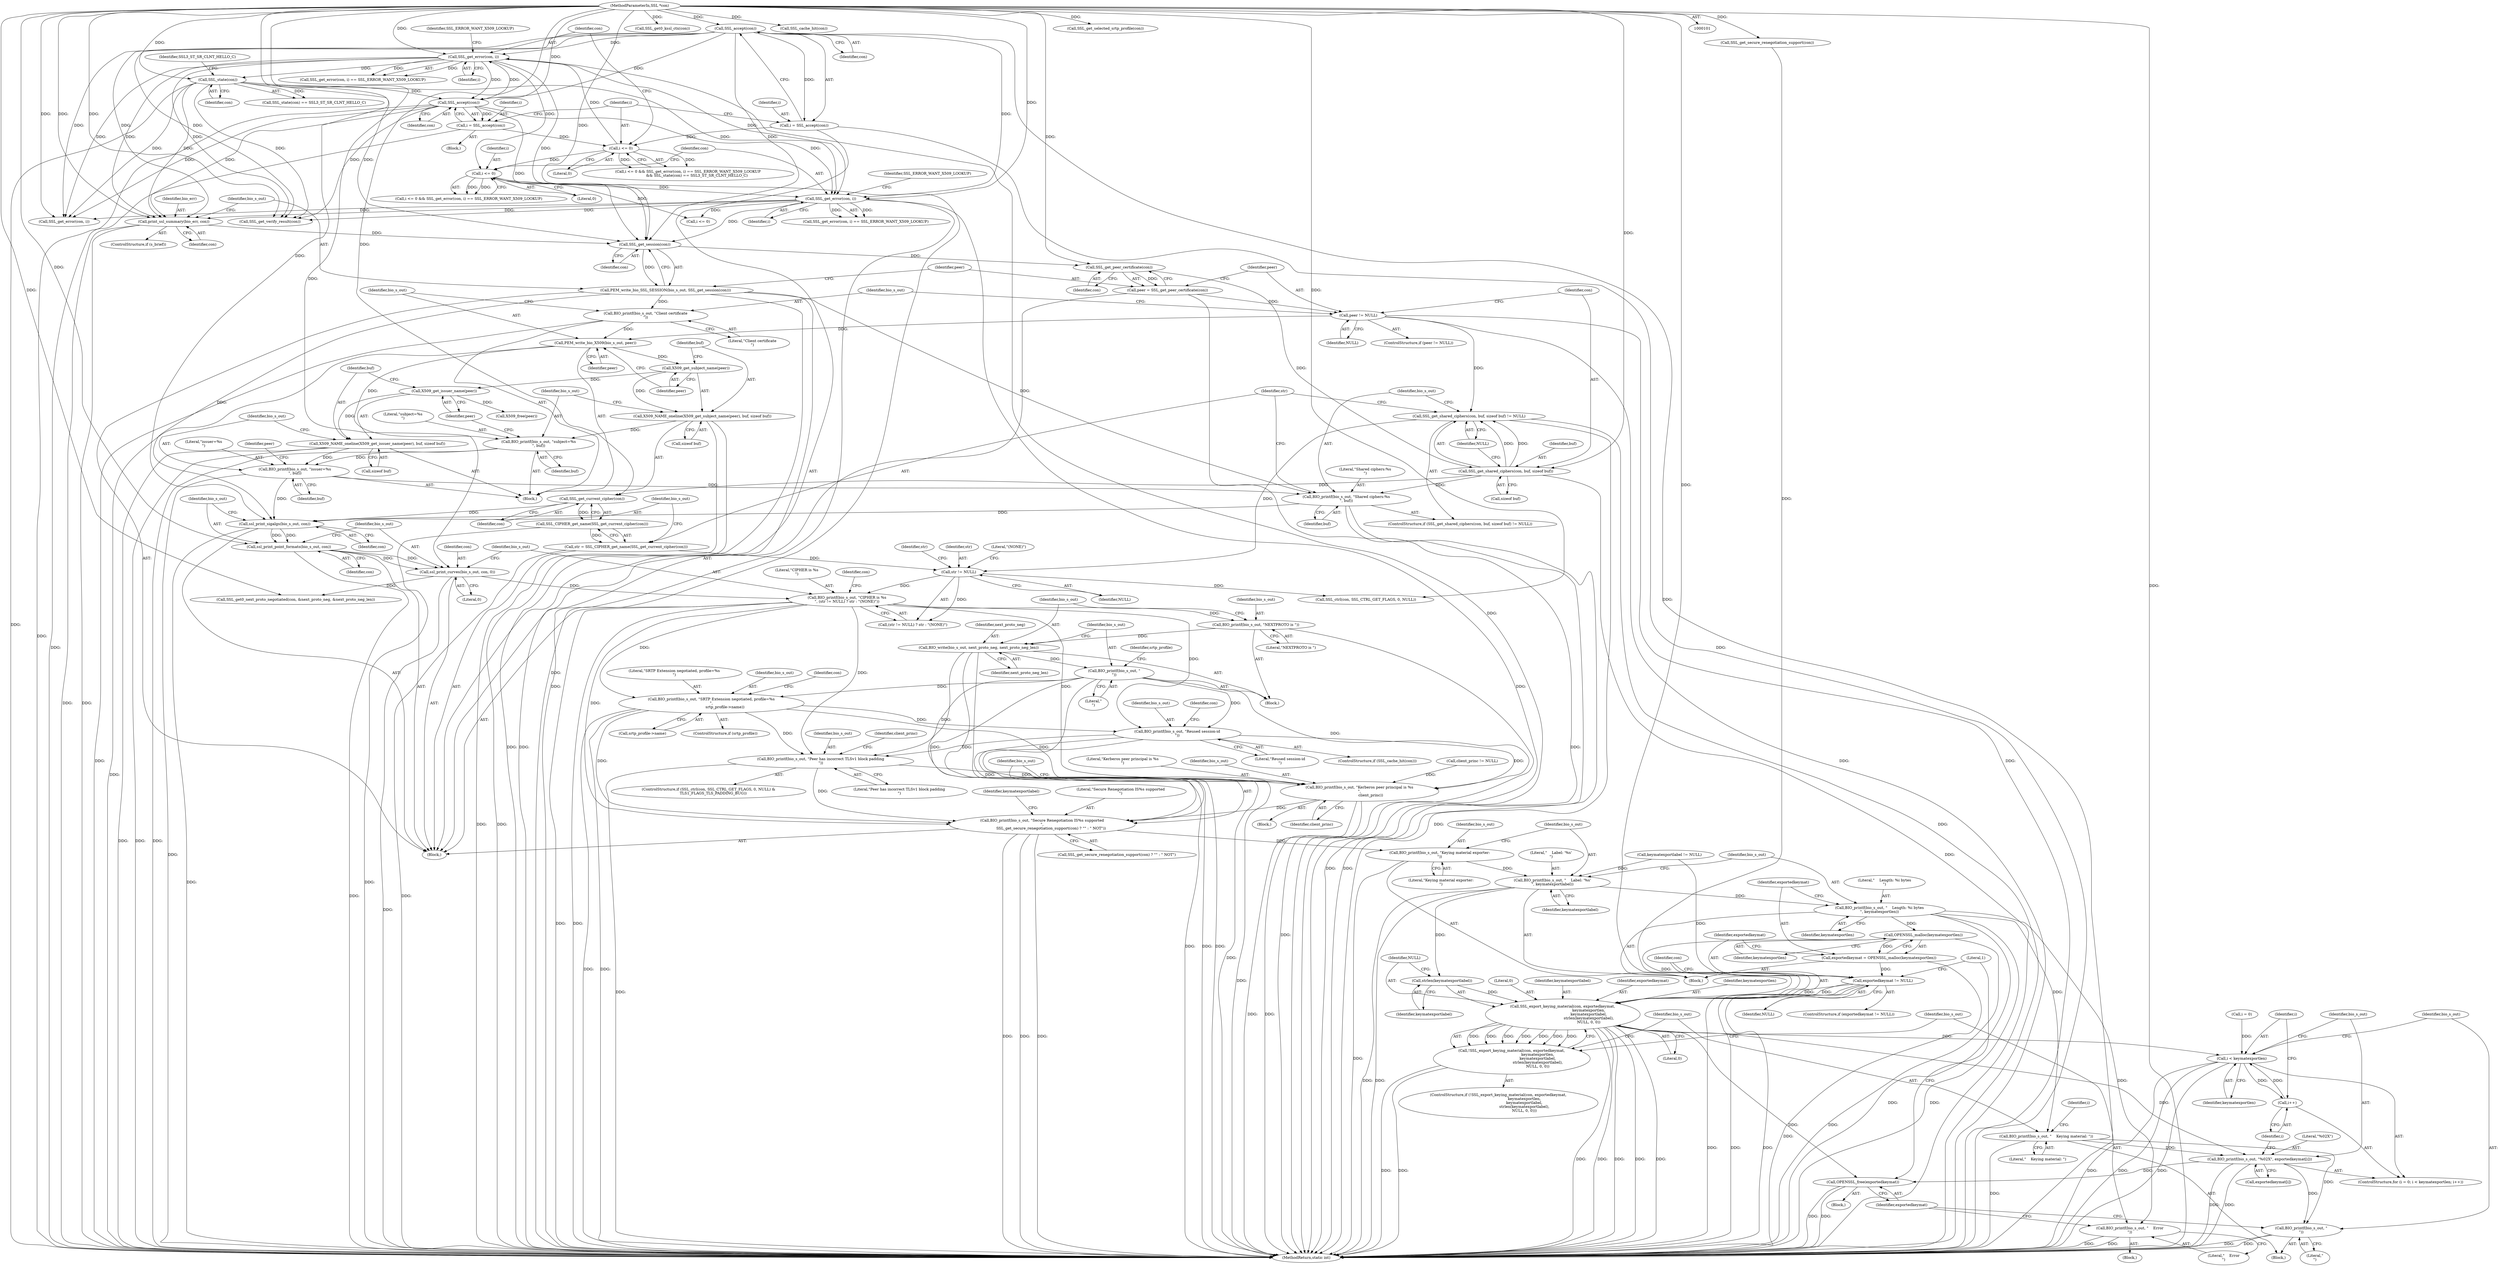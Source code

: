 digraph "0_openssl_259b664f950c2ba66fbf4b0fe5281327904ead21@API" {
"1000330" [label="(Call,BIO_write(bio_s_out, next_proto_neg, next_proto_neg_len))"];
"1000327" [label="(Call,BIO_printf(bio_s_out, \"NEXTPROTO is \"))"];
"1000309" [label="(Call,BIO_printf(bio_s_out, \"CIPHER is %s\n\", (str != NULL) ? str : \"(NONE)\"))"];
"1000305" [label="(Call,ssl_print_curves(bio_s_out, con, 0))"];
"1000302" [label="(Call,ssl_print_point_formats(bio_s_out, con))"];
"1000299" [label="(Call,ssl_print_sigalgs(bio_s_out, con))"];
"1000290" [label="(Call,BIO_printf(bio_s_out, \"Shared ciphers:%s\n\", buf))"];
"1000276" [label="(Call,BIO_printf(bio_s_out, \"issuer=%s\n\", buf))"];
"1000266" [label="(Call,BIO_printf(bio_s_out, \"subject=%s\n\", buf))"];
"1000257" [label="(Call,PEM_write_bio_X509(bio_s_out, peer))"];
"1000254" [label="(Call,BIO_printf(bio_s_out, \"Client certificate\n\"))"];
"1000241" [label="(Call,PEM_write_bio_SSL_SESSION(bio_s_out, SSL_get_session(con)))"];
"1000243" [label="(Call,SSL_get_session(con))"];
"1000125" [label="(Call,SSL_get_error(con, i))"];
"1000139" [label="(Call,SSL_accept(con))"];
"1000115" [label="(Call,SSL_accept(con))"];
"1000102" [label="(MethodParameterIn,SSL *con)"];
"1000130" [label="(Call,SSL_state(con))"];
"1000120" [label="(Call,i <= 0)"];
"1000113" [label="(Call,i = SSL_accept(con))"];
"1000137" [label="(Call,i = SSL_accept(con))"];
"1000238" [label="(Call,print_ssl_summary(bio_err, con))"];
"1000147" [label="(Call,SSL_get_error(con, i))"];
"1000143" [label="(Call,i <= 0)"];
"1000250" [label="(Call,peer != NULL)"];
"1000245" [label="(Call,peer = SSL_get_peer_certificate(con))"];
"1000247" [label="(Call,SSL_get_peer_certificate(con))"];
"1000260" [label="(Call,X509_NAME_oneline(X509_get_subject_name(peer), buf, sizeof buf))"];
"1000261" [label="(Call,X509_get_subject_name(peer))"];
"1000270" [label="(Call,X509_NAME_oneline(X509_get_issuer_name(peer), buf, sizeof buf))"];
"1000271" [label="(Call,X509_get_issuer_name(peer))"];
"1000284" [label="(Call,SSL_get_shared_ciphers(con, buf, sizeof buf))"];
"1000297" [label="(Call,SSL_get_current_cipher(con))"];
"1000313" [label="(Call,str != NULL)"];
"1000294" [label="(Call,str = SSL_CIPHER_get_name(SSL_get_current_cipher(con)))"];
"1000296" [label="(Call,SSL_CIPHER_get_name(SSL_get_current_cipher(con)))"];
"1000283" [label="(Call,SSL_get_shared_ciphers(con, buf, sizeof buf) != NULL)"];
"1000334" [label="(Call,BIO_printf(bio_s_out, \"\n\"))"];
"1000345" [label="(Call,BIO_printf(bio_s_out, \"SRTP Extension negotiated, profile=%s\n\",\n                       srtp_profile->name))"];
"1000354" [label="(Call,BIO_printf(bio_s_out, \"Reused session-id\n\"))"];
"1000365" [label="(Call,BIO_printf(bio_s_out, \"Peer has incorrect TLSv1 block padding\n\"))"];
"1000378" [label="(Call,BIO_printf(bio_s_out, \"Kerberos peer principal is %s\n\",\n                   client_princ))"];
"1000382" [label="(Call,BIO_printf(bio_s_out, \"Secure Renegotiation IS%s supported\n\",\n               SSL_get_secure_renegotiation_support(con) ? \"\" : \" NOT\"))"];
"1000395" [label="(Call,BIO_printf(bio_s_out, \"Keying material exporter:\n\"))"];
"1000398" [label="(Call,BIO_printf(bio_s_out, \"    Label: '%s'\n\", keymatexportlabel))"];
"1000402" [label="(Call,BIO_printf(bio_s_out, \"    Length: %i bytes\n\", keymatexportlen))"];
"1000408" [label="(Call,OPENSSL_malloc(keymatexportlen))"];
"1000406" [label="(Call,exportedkeymat = OPENSSL_malloc(keymatexportlen))"];
"1000411" [label="(Call,exportedkeymat != NULL)"];
"1000417" [label="(Call,SSL_export_keying_material(con, exportedkeymat,\n                                            keymatexportlen,\n                                            keymatexportlabel,\n                                            strlen(keymatexportlabel),\n                                            NULL, 0, 0))"];
"1000416" [label="(Call,!SSL_export_keying_material(con, exportedkeymat,\n                                            keymatexportlen,\n                                            keymatexportlabel,\n                                            strlen(keymatexportlabel),\n                                            NULL, 0, 0))"];
"1000440" [label="(Call,i < keymatexportlen)"];
"1000443" [label="(Call,i++)"];
"1000445" [label="(Call,BIO_printf(bio_s_out, \"%02X\", exportedkeymat[i]))"];
"1000451" [label="(Call,BIO_printf(bio_s_out, \"\n\"))"];
"1000454" [label="(Call,OPENSSL_free(exportedkeymat))"];
"1000428" [label="(Call,BIO_printf(bio_s_out, \"    Error\n\"))"];
"1000433" [label="(Call,BIO_printf(bio_s_out, \"    Keying material: \"))"];
"1000422" [label="(Call,strlen(keymatexportlabel))"];
"1000241" [label="(Call,PEM_write_bio_SSL_SESSION(bio_s_out, SSL_get_session(con)))"];
"1000243" [label="(Call,SSL_get_session(con))"];
"1000254" [label="(Call,BIO_printf(bio_s_out, \"Client certificate\n\"))"];
"1000269" [label="(Identifier,buf)"];
"1000355" [label="(Identifier,bio_s_out)"];
"1000383" [label="(Identifier,bio_s_out)"];
"1000435" [label="(Literal,\"    Keying material: \")"];
"1000114" [label="(Identifier,i)"];
"1000332" [label="(Identifier,next_proto_neg)"];
"1000452" [label="(Identifier,bio_s_out)"];
"1000284" [label="(Call,SSL_get_shared_ciphers(con, buf, sizeof buf))"];
"1000347" [label="(Literal,\"SRTP Extension negotiated, profile=%s\n\")"];
"1000314" [label="(Identifier,str)"];
"1000256" [label="(Literal,\"Client certificate\n\")"];
"1000432" [label="(Block,)"];
"1000266" [label="(Call,BIO_printf(bio_s_out, \"subject=%s\n\", buf))"];
"1000147" [label="(Call,SSL_get_error(con, i))"];
"1000249" [label="(ControlStructure,if (peer != NULL))"];
"1000262" [label="(Identifier,peer)"];
"1000442" [label="(Identifier,keymatexportlen)"];
"1000133" [label="(Block,)"];
"1000348" [label="(Call,srtp_profile->name)"];
"1000404" [label="(Literal,\"    Length: %i bytes\n\")"];
"1000283" [label="(Call,SSL_get_shared_ciphers(con, buf, sizeof buf) != NULL)"];
"1000433" [label="(Call,BIO_printf(bio_s_out, \"    Keying material: \"))"];
"1000331" [label="(Identifier,bio_s_out)"];
"1000278" [label="(Literal,\"issuer=%s\n\")"];
"1000413" [label="(Identifier,NULL)"];
"1000246" [label="(Identifier,peer)"];
"1000137" [label="(Call,i = SSL_accept(con))"];
"1000129" [label="(Call,SSL_state(con) == SSL3_ST_SR_CLNT_HELLO_C)"];
"1000149" [label="(Identifier,i)"];
"1000289" [label="(Identifier,NULL)"];
"1000455" [label="(Identifier,exportedkeymat)"];
"1000410" [label="(ControlStructure,if (exportedkeymat != NULL))"];
"1000305" [label="(Call,ssl_print_curves(bio_s_out, con, 0))"];
"1000132" [label="(Identifier,SSL3_ST_SR_CLNT_HELLO_C)"];
"1000309" [label="(Call,BIO_printf(bio_s_out, \"CIPHER is %s\n\", (str != NULL) ? str : \"(NONE)\"))"];
"1000259" [label="(Identifier,peer)"];
"1000127" [label="(Identifier,i)"];
"1000422" [label="(Call,strlen(keymatexportlabel))"];
"1000317" [label="(Literal,\"(NONE)\")"];
"1000356" [label="(Literal,\"Reused session-id\n\")"];
"1000333" [label="(Identifier,next_proto_neg_len)"];
"1000120" [label="(Call,i <= 0)"];
"1000124" [label="(Call,SSL_get_error(con, i) == SSL_ERROR_WANT_X509_LOOKUP)"];
"1000319" [label="(Identifier,con)"];
"1000257" [label="(Call,PEM_write_bio_X509(bio_s_out, peer))"];
"1000371" [label="(Call,SSL_get0_kssl_ctx(con))"];
"1000424" [label="(Identifier,NULL)"];
"1000271" [label="(Call,X509_get_issuer_name(peer))"];
"1000316" [label="(Identifier,str)"];
"1000311" [label="(Literal,\"CIPHER is %s\n\")"];
"1000146" [label="(Call,SSL_get_error(con, i) == SSL_ERROR_WANT_X509_LOOKUP)"];
"1000343" [label="(ControlStructure,if (srtp_profile))"];
"1000292" [label="(Literal,\"Shared ciphers:%s\n\")"];
"1000377" [label="(Block,)"];
"1000328" [label="(Identifier,bio_s_out)"];
"1000381" [label="(Identifier,client_princ)"];
"1000394" [label="(Block,)"];
"1000242" [label="(Identifier,bio_s_out)"];
"1000445" [label="(Call,BIO_printf(bio_s_out, \"%02X\", exportedkeymat[i]))"];
"1000310" [label="(Identifier,bio_s_out)"];
"1000280" [label="(Call,X509_free(peer))"];
"1000116" [label="(Identifier,con)"];
"1000245" [label="(Call,peer = SSL_get_peer_certificate(con))"];
"1000403" [label="(Identifier,bio_s_out)"];
"1000179" [label="(Call,SSL_get_error(con, i))"];
"1000329" [label="(Literal,\"NEXTPROTO is \")"];
"1000144" [label="(Identifier,i)"];
"1000446" [label="(Identifier,bio_s_out)"];
"1000125" [label="(Call,SSL_get_error(con, i))"];
"1000303" [label="(Identifier,bio_s_out)"];
"1000128" [label="(Identifier,SSL_ERROR_WANT_X509_LOOKUP)"];
"1000398" [label="(Call,BIO_printf(bio_s_out, \"    Label: '%s'\n\", keymatexportlabel))"];
"1000451" [label="(Call,BIO_printf(bio_s_out, \"\n\"))"];
"1000407" [label="(Identifier,exportedkeymat)"];
"1000419" [label="(Identifier,exportedkeymat)"];
"1000313" [label="(Call,str != NULL)"];
"1000434" [label="(Identifier,bio_s_out)"];
"1000335" [label="(Identifier,bio_s_out)"];
"1000352" [label="(Call,SSL_cache_hit(con))"];
"1000287" [label="(Call,sizeof buf)"];
"1000244" [label="(Identifier,con)"];
"1000131" [label="(Identifier,con)"];
"1000429" [label="(Identifier,bio_s_out)"];
"1000264" [label="(Call,sizeof buf)"];
"1000440" [label="(Call,i < keymatexportlen)"];
"1000334" [label="(Call,BIO_printf(bio_s_out, \"\n\"))"];
"1000261" [label="(Call,X509_get_subject_name(peer))"];
"1000138" [label="(Identifier,i)"];
"1000406" [label="(Call,exportedkeymat = OPENSSL_malloc(keymatexportlen))"];
"1000304" [label="(Identifier,con)"];
"1000302" [label="(Call,ssl_print_point_formats(bio_s_out, con))"];
"1000143" [label="(Call,i <= 0)"];
"1000438" [label="(Identifier,i)"];
"1000308" [label="(Literal,0)"];
"1000102" [label="(MethodParameterIn,SSL *con)"];
"1000130" [label="(Call,SSL_state(con))"];
"1000430" [label="(Literal,\"    Error\n\")"];
"1000285" [label="(Identifier,con)"];
"1000247" [label="(Call,SSL_get_peer_certificate(con))"];
"1000291" [label="(Identifier,bio_s_out)"];
"1000238" [label="(Call,print_ssl_summary(bio_err, con))"];
"1000175" [label="(Call,i <= 0)"];
"1000367" [label="(Literal,\"Peer has incorrect TLSv1 block padding\n\")"];
"1000277" [label="(Identifier,bio_s_out)"];
"1000250" [label="(Call,peer != NULL)"];
"1000268" [label="(Literal,\"subject=%s\n\")"];
"1000301" [label="(Identifier,con)"];
"1000140" [label="(Identifier,con)"];
"1000392" [label="(Identifier,keymatexportlabel)"];
"1000260" [label="(Call,X509_NAME_oneline(X509_get_subject_name(peer), buf, sizeof buf))"];
"1000273" [label="(Identifier,buf)"];
"1000397" [label="(Literal,\"Keying material exporter:\n\")"];
"1000441" [label="(Identifier,i)"];
"1000345" [label="(Call,BIO_printf(bio_s_out, \"SRTP Extension negotiated, profile=%s\n\",\n                       srtp_profile->name))"];
"1000139" [label="(Call,SSL_accept(con))"];
"1000122" [label="(Literal,0)"];
"1000380" [label="(Literal,\"Kerberos peer principal is %s\n\")"];
"1000395" [label="(Call,BIO_printf(bio_s_out, \"Keying material exporter:\n\"))"];
"1000251" [label="(Identifier,peer)"];
"1000307" [label="(Identifier,con)"];
"1000318" [label="(Call,SSL_get0_next_proto_negotiated(con, &next_proto_neg, &next_proto_neg_len))"];
"1000126" [label="(Identifier,con)"];
"1000414" [label="(Block,)"];
"1000148" [label="(Identifier,con)"];
"1000270" [label="(Call,X509_NAME_oneline(X509_get_issuer_name(peer), buf, sizeof buf))"];
"1000457" [label="(Literal,1)"];
"1000458" [label="(MethodReturn,static int)"];
"1000444" [label="(Identifier,i)"];
"1000385" [label="(Call,SSL_get_secure_renegotiation_support(con) ? \"\" : \" NOT\")"];
"1000426" [label="(Literal,0)"];
"1000418" [label="(Identifier,con)"];
"1000103" [label="(Block,)"];
"1000315" [label="(Identifier,NULL)"];
"1000306" [label="(Identifier,bio_s_out)"];
"1000330" [label="(Call,BIO_write(bio_s_out, next_proto_neg, next_proto_neg_len))"];
"1000379" [label="(Identifier,bio_s_out)"];
"1000366" [label="(Identifier,bio_s_out)"];
"1000400" [label="(Literal,\"    Label: '%s'\n\")"];
"1000411" [label="(Call,exportedkeymat != NULL)"];
"1000326" [label="(Block,)"];
"1000267" [label="(Identifier,bio_s_out)"];
"1000454" [label="(Call,OPENSSL_free(exportedkeymat))"];
"1000453" [label="(Literal,\"\n\")"];
"1000391" [label="(Call,keymatexportlabel != NULL)"];
"1000121" [label="(Identifier,i)"];
"1000295" [label="(Identifier,str)"];
"1000351" [label="(ControlStructure,if (SSL_cache_hit(con)))"];
"1000412" [label="(Identifier,exportedkeymat)"];
"1000417" [label="(Call,SSL_export_keying_material(con, exportedkeymat,\n                                            keymatexportlen,\n                                            keymatexportlabel,\n                                            strlen(keymatexportlabel),\n                                            NULL, 0, 0))"];
"1000360" [label="(Identifier,con)"];
"1000423" [label="(Identifier,keymatexportlabel)"];
"1000420" [label="(Identifier,keymatexportlen)"];
"1000341" [label="(Call,SSL_get_selected_srtp_profile(con))"];
"1000220" [label="(Call,SSL_get_verify_result(con))"];
"1000384" [label="(Literal,\"Secure Renegotiation IS%s supported\n\")"];
"1000382" [label="(Call,BIO_printf(bio_s_out, \"Secure Renegotiation IS%s supported\n\",\n               SSL_get_secure_renegotiation_support(con) ? \"\" : \" NOT\"))"];
"1000399" [label="(Identifier,bio_s_out)"];
"1000297" [label="(Call,SSL_get_current_cipher(con))"];
"1000272" [label="(Identifier,peer)"];
"1000298" [label="(Identifier,con)"];
"1000258" [label="(Identifier,bio_s_out)"];
"1000290" [label="(Call,BIO_printf(bio_s_out, \"Shared ciphers:%s\n\", buf))"];
"1000300" [label="(Identifier,bio_s_out)"];
"1000346" [label="(Identifier,bio_s_out)"];
"1000281" [label="(Identifier,peer)"];
"1000428" [label="(Call,BIO_printf(bio_s_out, \"    Error\n\"))"];
"1000276" [label="(Call,BIO_printf(bio_s_out, \"issuer=%s\n\", buf))"];
"1000401" [label="(Identifier,keymatexportlabel)"];
"1000357" [label="(ControlStructure,if (SSL_ctrl(con, SSL_CTRL_GET_FLAGS, 0, NULL) &\n        TLS1_FLAGS_TLS_PADDING_BUG))"];
"1000299" [label="(Call,ssl_print_sigalgs(bio_s_out, con))"];
"1000436" [label="(ControlStructure,for (i = 0; i < keymatexportlen; i++))"];
"1000113" [label="(Call,i = SSL_accept(con))"];
"1000296" [label="(Call,SSL_CIPHER_get_name(SSL_get_current_cipher(con)))"];
"1000145" [label="(Literal,0)"];
"1000263" [label="(Identifier,buf)"];
"1000415" [label="(ControlStructure,if (!SSL_export_keying_material(con, exportedkeymat,\n                                            keymatexportlen,\n                                            keymatexportlabel,\n                                            strlen(keymatexportlabel),\n                                            NULL, 0, 0)))"];
"1000274" [label="(Call,sizeof buf)"];
"1000437" [label="(Call,i = 0)"];
"1000293" [label="(Identifier,buf)"];
"1000448" [label="(Call,exportedkeymat[i])"];
"1000327" [label="(Call,BIO_printf(bio_s_out, \"NEXTPROTO is \"))"];
"1000248" [label="(Identifier,con)"];
"1000365" [label="(Call,BIO_printf(bio_s_out, \"Peer has incorrect TLSv1 block padding\n\"))"];
"1000336" [label="(Literal,\"\n\")"];
"1000286" [label="(Identifier,buf)"];
"1000386" [label="(Call,SSL_get_secure_renegotiation_support(con))"];
"1000252" [label="(Identifier,NULL)"];
"1000279" [label="(Identifier,buf)"];
"1000408" [label="(Call,OPENSSL_malloc(keymatexportlen))"];
"1000354" [label="(Call,BIO_printf(bio_s_out, \"Reused session-id\n\"))"];
"1000294" [label="(Call,str = SSL_CIPHER_get_name(SSL_get_current_cipher(con)))"];
"1000427" [label="(Block,)"];
"1000425" [label="(Literal,0)"];
"1000447" [label="(Literal,\"%02X\")"];
"1000369" [label="(Identifier,client_princ)"];
"1000150" [label="(Identifier,SSL_ERROR_WANT_X509_LOOKUP)"];
"1000253" [label="(Block,)"];
"1000374" [label="(Call,client_princ != NULL)"];
"1000236" [label="(ControlStructure,if (s_brief))"];
"1000115" [label="(Call,SSL_accept(con))"];
"1000240" [label="(Identifier,con)"];
"1000396" [label="(Identifier,bio_s_out)"];
"1000312" [label="(Call,(str != NULL) ? str : \"(NONE)\")"];
"1000340" [label="(Identifier,srtp_profile)"];
"1000402" [label="(Call,BIO_printf(bio_s_out, \"    Length: %i bytes\n\", keymatexportlen))"];
"1000142" [label="(Call,i <= 0 && SSL_get_error(con, i) == SSL_ERROR_WANT_X509_LOOKUP)"];
"1000416" [label="(Call,!SSL_export_keying_material(con, exportedkeymat,\n                                            keymatexportlen,\n                                            keymatexportlabel,\n                                            strlen(keymatexportlabel),\n                                            NULL, 0, 0))"];
"1000282" [label="(ControlStructure,if (SSL_get_shared_ciphers(con, buf, sizeof buf) != NULL))"];
"1000359" [label="(Call,SSL_ctrl(con, SSL_CTRL_GET_FLAGS, 0, NULL))"];
"1000353" [label="(Identifier,con)"];
"1000378" [label="(Call,BIO_printf(bio_s_out, \"Kerberos peer principal is %s\n\",\n                   client_princ))"];
"1000409" [label="(Identifier,keymatexportlen)"];
"1000421" [label="(Identifier,keymatexportlabel)"];
"1000405" [label="(Identifier,keymatexportlen)"];
"1000255" [label="(Identifier,bio_s_out)"];
"1000443" [label="(Call,i++)"];
"1000119" [label="(Call,i <= 0 && SSL_get_error(con, i) == SSL_ERROR_WANT_X509_LOOKUP\n               && SSL_state(con) == SSL3_ST_SR_CLNT_HELLO_C)"];
"1000239" [label="(Identifier,bio_err)"];
"1000330" -> "1000326"  [label="AST: "];
"1000330" -> "1000333"  [label="CFG: "];
"1000331" -> "1000330"  [label="AST: "];
"1000332" -> "1000330"  [label="AST: "];
"1000333" -> "1000330"  [label="AST: "];
"1000335" -> "1000330"  [label="CFG: "];
"1000330" -> "1000458"  [label="DDG: "];
"1000330" -> "1000458"  [label="DDG: "];
"1000330" -> "1000458"  [label="DDG: "];
"1000327" -> "1000330"  [label="DDG: "];
"1000330" -> "1000334"  [label="DDG: "];
"1000327" -> "1000326"  [label="AST: "];
"1000327" -> "1000329"  [label="CFG: "];
"1000328" -> "1000327"  [label="AST: "];
"1000329" -> "1000327"  [label="AST: "];
"1000331" -> "1000327"  [label="CFG: "];
"1000327" -> "1000458"  [label="DDG: "];
"1000309" -> "1000327"  [label="DDG: "];
"1000309" -> "1000103"  [label="AST: "];
"1000309" -> "1000312"  [label="CFG: "];
"1000310" -> "1000309"  [label="AST: "];
"1000311" -> "1000309"  [label="AST: "];
"1000312" -> "1000309"  [label="AST: "];
"1000319" -> "1000309"  [label="CFG: "];
"1000309" -> "1000458"  [label="DDG: "];
"1000309" -> "1000458"  [label="DDG: "];
"1000305" -> "1000309"  [label="DDG: "];
"1000313" -> "1000309"  [label="DDG: "];
"1000309" -> "1000345"  [label="DDG: "];
"1000309" -> "1000354"  [label="DDG: "];
"1000309" -> "1000365"  [label="DDG: "];
"1000309" -> "1000378"  [label="DDG: "];
"1000309" -> "1000382"  [label="DDG: "];
"1000305" -> "1000103"  [label="AST: "];
"1000305" -> "1000308"  [label="CFG: "];
"1000306" -> "1000305"  [label="AST: "];
"1000307" -> "1000305"  [label="AST: "];
"1000308" -> "1000305"  [label="AST: "];
"1000310" -> "1000305"  [label="CFG: "];
"1000305" -> "1000458"  [label="DDG: "];
"1000302" -> "1000305"  [label="DDG: "];
"1000302" -> "1000305"  [label="DDG: "];
"1000102" -> "1000305"  [label="DDG: "];
"1000305" -> "1000318"  [label="DDG: "];
"1000302" -> "1000103"  [label="AST: "];
"1000302" -> "1000304"  [label="CFG: "];
"1000303" -> "1000302"  [label="AST: "];
"1000304" -> "1000302"  [label="AST: "];
"1000306" -> "1000302"  [label="CFG: "];
"1000302" -> "1000458"  [label="DDG: "];
"1000299" -> "1000302"  [label="DDG: "];
"1000299" -> "1000302"  [label="DDG: "];
"1000102" -> "1000302"  [label="DDG: "];
"1000299" -> "1000103"  [label="AST: "];
"1000299" -> "1000301"  [label="CFG: "];
"1000300" -> "1000299"  [label="AST: "];
"1000301" -> "1000299"  [label="AST: "];
"1000303" -> "1000299"  [label="CFG: "];
"1000299" -> "1000458"  [label="DDG: "];
"1000290" -> "1000299"  [label="DDG: "];
"1000276" -> "1000299"  [label="DDG: "];
"1000241" -> "1000299"  [label="DDG: "];
"1000297" -> "1000299"  [label="DDG: "];
"1000102" -> "1000299"  [label="DDG: "];
"1000290" -> "1000282"  [label="AST: "];
"1000290" -> "1000293"  [label="CFG: "];
"1000291" -> "1000290"  [label="AST: "];
"1000292" -> "1000290"  [label="AST: "];
"1000293" -> "1000290"  [label="AST: "];
"1000295" -> "1000290"  [label="CFG: "];
"1000290" -> "1000458"  [label="DDG: "];
"1000290" -> "1000458"  [label="DDG: "];
"1000276" -> "1000290"  [label="DDG: "];
"1000241" -> "1000290"  [label="DDG: "];
"1000284" -> "1000290"  [label="DDG: "];
"1000276" -> "1000253"  [label="AST: "];
"1000276" -> "1000279"  [label="CFG: "];
"1000277" -> "1000276"  [label="AST: "];
"1000278" -> "1000276"  [label="AST: "];
"1000279" -> "1000276"  [label="AST: "];
"1000281" -> "1000276"  [label="CFG: "];
"1000276" -> "1000458"  [label="DDG: "];
"1000266" -> "1000276"  [label="DDG: "];
"1000270" -> "1000276"  [label="DDG: "];
"1000266" -> "1000253"  [label="AST: "];
"1000266" -> "1000269"  [label="CFG: "];
"1000267" -> "1000266"  [label="AST: "];
"1000268" -> "1000266"  [label="AST: "];
"1000269" -> "1000266"  [label="AST: "];
"1000272" -> "1000266"  [label="CFG: "];
"1000266" -> "1000458"  [label="DDG: "];
"1000257" -> "1000266"  [label="DDG: "];
"1000260" -> "1000266"  [label="DDG: "];
"1000257" -> "1000253"  [label="AST: "];
"1000257" -> "1000259"  [label="CFG: "];
"1000258" -> "1000257"  [label="AST: "];
"1000259" -> "1000257"  [label="AST: "];
"1000262" -> "1000257"  [label="CFG: "];
"1000257" -> "1000458"  [label="DDG: "];
"1000254" -> "1000257"  [label="DDG: "];
"1000250" -> "1000257"  [label="DDG: "];
"1000257" -> "1000261"  [label="DDG: "];
"1000254" -> "1000253"  [label="AST: "];
"1000254" -> "1000256"  [label="CFG: "];
"1000255" -> "1000254"  [label="AST: "];
"1000256" -> "1000254"  [label="AST: "];
"1000258" -> "1000254"  [label="CFG: "];
"1000254" -> "1000458"  [label="DDG: "];
"1000241" -> "1000254"  [label="DDG: "];
"1000241" -> "1000103"  [label="AST: "];
"1000241" -> "1000243"  [label="CFG: "];
"1000242" -> "1000241"  [label="AST: "];
"1000243" -> "1000241"  [label="AST: "];
"1000246" -> "1000241"  [label="CFG: "];
"1000241" -> "1000458"  [label="DDG: "];
"1000241" -> "1000458"  [label="DDG: "];
"1000243" -> "1000241"  [label="DDG: "];
"1000243" -> "1000244"  [label="CFG: "];
"1000244" -> "1000243"  [label="AST: "];
"1000125" -> "1000243"  [label="DDG: "];
"1000238" -> "1000243"  [label="DDG: "];
"1000139" -> "1000243"  [label="DDG: "];
"1000147" -> "1000243"  [label="DDG: "];
"1000115" -> "1000243"  [label="DDG: "];
"1000130" -> "1000243"  [label="DDG: "];
"1000102" -> "1000243"  [label="DDG: "];
"1000243" -> "1000247"  [label="DDG: "];
"1000125" -> "1000124"  [label="AST: "];
"1000125" -> "1000127"  [label="CFG: "];
"1000126" -> "1000125"  [label="AST: "];
"1000127" -> "1000125"  [label="AST: "];
"1000128" -> "1000125"  [label="CFG: "];
"1000125" -> "1000458"  [label="DDG: "];
"1000125" -> "1000124"  [label="DDG: "];
"1000125" -> "1000124"  [label="DDG: "];
"1000139" -> "1000125"  [label="DDG: "];
"1000115" -> "1000125"  [label="DDG: "];
"1000102" -> "1000125"  [label="DDG: "];
"1000120" -> "1000125"  [label="DDG: "];
"1000125" -> "1000130"  [label="DDG: "];
"1000125" -> "1000139"  [label="DDG: "];
"1000125" -> "1000143"  [label="DDG: "];
"1000125" -> "1000147"  [label="DDG: "];
"1000125" -> "1000179"  [label="DDG: "];
"1000125" -> "1000220"  [label="DDG: "];
"1000125" -> "1000238"  [label="DDG: "];
"1000139" -> "1000137"  [label="AST: "];
"1000139" -> "1000140"  [label="CFG: "];
"1000140" -> "1000139"  [label="AST: "];
"1000137" -> "1000139"  [label="CFG: "];
"1000139" -> "1000458"  [label="DDG: "];
"1000139" -> "1000137"  [label="DDG: "];
"1000115" -> "1000139"  [label="DDG: "];
"1000130" -> "1000139"  [label="DDG: "];
"1000102" -> "1000139"  [label="DDG: "];
"1000139" -> "1000147"  [label="DDG: "];
"1000139" -> "1000179"  [label="DDG: "];
"1000139" -> "1000220"  [label="DDG: "];
"1000139" -> "1000238"  [label="DDG: "];
"1000115" -> "1000113"  [label="AST: "];
"1000115" -> "1000116"  [label="CFG: "];
"1000116" -> "1000115"  [label="AST: "];
"1000113" -> "1000115"  [label="CFG: "];
"1000115" -> "1000458"  [label="DDG: "];
"1000115" -> "1000113"  [label="DDG: "];
"1000102" -> "1000115"  [label="DDG: "];
"1000115" -> "1000147"  [label="DDG: "];
"1000115" -> "1000179"  [label="DDG: "];
"1000115" -> "1000220"  [label="DDG: "];
"1000115" -> "1000238"  [label="DDG: "];
"1000102" -> "1000101"  [label="AST: "];
"1000102" -> "1000458"  [label="DDG: "];
"1000102" -> "1000130"  [label="DDG: "];
"1000102" -> "1000147"  [label="DDG: "];
"1000102" -> "1000179"  [label="DDG: "];
"1000102" -> "1000220"  [label="DDG: "];
"1000102" -> "1000238"  [label="DDG: "];
"1000102" -> "1000247"  [label="DDG: "];
"1000102" -> "1000284"  [label="DDG: "];
"1000102" -> "1000297"  [label="DDG: "];
"1000102" -> "1000318"  [label="DDG: "];
"1000102" -> "1000341"  [label="DDG: "];
"1000102" -> "1000352"  [label="DDG: "];
"1000102" -> "1000359"  [label="DDG: "];
"1000102" -> "1000371"  [label="DDG: "];
"1000102" -> "1000386"  [label="DDG: "];
"1000102" -> "1000417"  [label="DDG: "];
"1000130" -> "1000129"  [label="AST: "];
"1000130" -> "1000131"  [label="CFG: "];
"1000131" -> "1000130"  [label="AST: "];
"1000132" -> "1000130"  [label="CFG: "];
"1000130" -> "1000458"  [label="DDG: "];
"1000130" -> "1000129"  [label="DDG: "];
"1000130" -> "1000147"  [label="DDG: "];
"1000130" -> "1000179"  [label="DDG: "];
"1000130" -> "1000220"  [label="DDG: "];
"1000130" -> "1000238"  [label="DDG: "];
"1000120" -> "1000119"  [label="AST: "];
"1000120" -> "1000122"  [label="CFG: "];
"1000121" -> "1000120"  [label="AST: "];
"1000122" -> "1000120"  [label="AST: "];
"1000126" -> "1000120"  [label="CFG: "];
"1000119" -> "1000120"  [label="CFG: "];
"1000120" -> "1000119"  [label="DDG: "];
"1000120" -> "1000119"  [label="DDG: "];
"1000113" -> "1000120"  [label="DDG: "];
"1000137" -> "1000120"  [label="DDG: "];
"1000120" -> "1000143"  [label="DDG: "];
"1000113" -> "1000103"  [label="AST: "];
"1000114" -> "1000113"  [label="AST: "];
"1000121" -> "1000113"  [label="CFG: "];
"1000113" -> "1000458"  [label="DDG: "];
"1000137" -> "1000133"  [label="AST: "];
"1000138" -> "1000137"  [label="AST: "];
"1000121" -> "1000137"  [label="CFG: "];
"1000137" -> "1000458"  [label="DDG: "];
"1000238" -> "1000236"  [label="AST: "];
"1000238" -> "1000240"  [label="CFG: "];
"1000239" -> "1000238"  [label="AST: "];
"1000240" -> "1000238"  [label="AST: "];
"1000242" -> "1000238"  [label="CFG: "];
"1000238" -> "1000458"  [label="DDG: "];
"1000238" -> "1000458"  [label="DDG: "];
"1000147" -> "1000238"  [label="DDG: "];
"1000147" -> "1000146"  [label="AST: "];
"1000147" -> "1000149"  [label="CFG: "];
"1000148" -> "1000147"  [label="AST: "];
"1000149" -> "1000147"  [label="AST: "];
"1000150" -> "1000147"  [label="CFG: "];
"1000147" -> "1000458"  [label="DDG: "];
"1000147" -> "1000458"  [label="DDG: "];
"1000147" -> "1000146"  [label="DDG: "];
"1000147" -> "1000146"  [label="DDG: "];
"1000143" -> "1000147"  [label="DDG: "];
"1000147" -> "1000175"  [label="DDG: "];
"1000147" -> "1000179"  [label="DDG: "];
"1000147" -> "1000220"  [label="DDG: "];
"1000143" -> "1000142"  [label="AST: "];
"1000143" -> "1000145"  [label="CFG: "];
"1000144" -> "1000143"  [label="AST: "];
"1000145" -> "1000143"  [label="AST: "];
"1000148" -> "1000143"  [label="CFG: "];
"1000142" -> "1000143"  [label="CFG: "];
"1000143" -> "1000458"  [label="DDG: "];
"1000143" -> "1000142"  [label="DDG: "];
"1000143" -> "1000142"  [label="DDG: "];
"1000143" -> "1000175"  [label="DDG: "];
"1000250" -> "1000249"  [label="AST: "];
"1000250" -> "1000252"  [label="CFG: "];
"1000251" -> "1000250"  [label="AST: "];
"1000252" -> "1000250"  [label="AST: "];
"1000255" -> "1000250"  [label="CFG: "];
"1000285" -> "1000250"  [label="CFG: "];
"1000250" -> "1000458"  [label="DDG: "];
"1000250" -> "1000458"  [label="DDG: "];
"1000245" -> "1000250"  [label="DDG: "];
"1000250" -> "1000283"  [label="DDG: "];
"1000245" -> "1000103"  [label="AST: "];
"1000245" -> "1000247"  [label="CFG: "];
"1000246" -> "1000245"  [label="AST: "];
"1000247" -> "1000245"  [label="AST: "];
"1000251" -> "1000245"  [label="CFG: "];
"1000245" -> "1000458"  [label="DDG: "];
"1000247" -> "1000245"  [label="DDG: "];
"1000247" -> "1000248"  [label="CFG: "];
"1000248" -> "1000247"  [label="AST: "];
"1000247" -> "1000284"  [label="DDG: "];
"1000260" -> "1000253"  [label="AST: "];
"1000260" -> "1000264"  [label="CFG: "];
"1000261" -> "1000260"  [label="AST: "];
"1000263" -> "1000260"  [label="AST: "];
"1000264" -> "1000260"  [label="AST: "];
"1000267" -> "1000260"  [label="CFG: "];
"1000260" -> "1000458"  [label="DDG: "];
"1000260" -> "1000458"  [label="DDG: "];
"1000261" -> "1000260"  [label="DDG: "];
"1000261" -> "1000262"  [label="CFG: "];
"1000262" -> "1000261"  [label="AST: "];
"1000263" -> "1000261"  [label="CFG: "];
"1000261" -> "1000271"  [label="DDG: "];
"1000270" -> "1000253"  [label="AST: "];
"1000270" -> "1000274"  [label="CFG: "];
"1000271" -> "1000270"  [label="AST: "];
"1000273" -> "1000270"  [label="AST: "];
"1000274" -> "1000270"  [label="AST: "];
"1000277" -> "1000270"  [label="CFG: "];
"1000270" -> "1000458"  [label="DDG: "];
"1000270" -> "1000458"  [label="DDG: "];
"1000271" -> "1000270"  [label="DDG: "];
"1000271" -> "1000272"  [label="CFG: "];
"1000272" -> "1000271"  [label="AST: "];
"1000273" -> "1000271"  [label="CFG: "];
"1000271" -> "1000280"  [label="DDG: "];
"1000284" -> "1000283"  [label="AST: "];
"1000284" -> "1000287"  [label="CFG: "];
"1000285" -> "1000284"  [label="AST: "];
"1000286" -> "1000284"  [label="AST: "];
"1000287" -> "1000284"  [label="AST: "];
"1000289" -> "1000284"  [label="CFG: "];
"1000284" -> "1000458"  [label="DDG: "];
"1000284" -> "1000283"  [label="DDG: "];
"1000284" -> "1000283"  [label="DDG: "];
"1000284" -> "1000297"  [label="DDG: "];
"1000297" -> "1000296"  [label="AST: "];
"1000297" -> "1000298"  [label="CFG: "];
"1000298" -> "1000297"  [label="AST: "];
"1000296" -> "1000297"  [label="CFG: "];
"1000297" -> "1000296"  [label="DDG: "];
"1000313" -> "1000312"  [label="AST: "];
"1000313" -> "1000315"  [label="CFG: "];
"1000314" -> "1000313"  [label="AST: "];
"1000315" -> "1000313"  [label="AST: "];
"1000316" -> "1000313"  [label="CFG: "];
"1000317" -> "1000313"  [label="CFG: "];
"1000294" -> "1000313"  [label="DDG: "];
"1000283" -> "1000313"  [label="DDG: "];
"1000313" -> "1000312"  [label="DDG: "];
"1000313" -> "1000359"  [label="DDG: "];
"1000294" -> "1000103"  [label="AST: "];
"1000294" -> "1000296"  [label="CFG: "];
"1000295" -> "1000294"  [label="AST: "];
"1000296" -> "1000294"  [label="AST: "];
"1000300" -> "1000294"  [label="CFG: "];
"1000294" -> "1000458"  [label="DDG: "];
"1000296" -> "1000294"  [label="DDG: "];
"1000296" -> "1000458"  [label="DDG: "];
"1000283" -> "1000282"  [label="AST: "];
"1000283" -> "1000289"  [label="CFG: "];
"1000289" -> "1000283"  [label="AST: "];
"1000291" -> "1000283"  [label="CFG: "];
"1000295" -> "1000283"  [label="CFG: "];
"1000283" -> "1000458"  [label="DDG: "];
"1000283" -> "1000458"  [label="DDG: "];
"1000334" -> "1000326"  [label="AST: "];
"1000334" -> "1000336"  [label="CFG: "];
"1000335" -> "1000334"  [label="AST: "];
"1000336" -> "1000334"  [label="AST: "];
"1000340" -> "1000334"  [label="CFG: "];
"1000334" -> "1000458"  [label="DDG: "];
"1000334" -> "1000345"  [label="DDG: "];
"1000334" -> "1000354"  [label="DDG: "];
"1000334" -> "1000365"  [label="DDG: "];
"1000334" -> "1000378"  [label="DDG: "];
"1000334" -> "1000382"  [label="DDG: "];
"1000345" -> "1000343"  [label="AST: "];
"1000345" -> "1000348"  [label="CFG: "];
"1000346" -> "1000345"  [label="AST: "];
"1000347" -> "1000345"  [label="AST: "];
"1000348" -> "1000345"  [label="AST: "];
"1000353" -> "1000345"  [label="CFG: "];
"1000345" -> "1000458"  [label="DDG: "];
"1000345" -> "1000458"  [label="DDG: "];
"1000345" -> "1000354"  [label="DDG: "];
"1000345" -> "1000365"  [label="DDG: "];
"1000345" -> "1000378"  [label="DDG: "];
"1000345" -> "1000382"  [label="DDG: "];
"1000354" -> "1000351"  [label="AST: "];
"1000354" -> "1000356"  [label="CFG: "];
"1000355" -> "1000354"  [label="AST: "];
"1000356" -> "1000354"  [label="AST: "];
"1000360" -> "1000354"  [label="CFG: "];
"1000354" -> "1000458"  [label="DDG: "];
"1000354" -> "1000365"  [label="DDG: "];
"1000354" -> "1000378"  [label="DDG: "];
"1000354" -> "1000382"  [label="DDG: "];
"1000365" -> "1000357"  [label="AST: "];
"1000365" -> "1000367"  [label="CFG: "];
"1000366" -> "1000365"  [label="AST: "];
"1000367" -> "1000365"  [label="AST: "];
"1000369" -> "1000365"  [label="CFG: "];
"1000365" -> "1000458"  [label="DDG: "];
"1000365" -> "1000378"  [label="DDG: "];
"1000365" -> "1000382"  [label="DDG: "];
"1000378" -> "1000377"  [label="AST: "];
"1000378" -> "1000381"  [label="CFG: "];
"1000379" -> "1000378"  [label="AST: "];
"1000380" -> "1000378"  [label="AST: "];
"1000381" -> "1000378"  [label="AST: "];
"1000383" -> "1000378"  [label="CFG: "];
"1000378" -> "1000458"  [label="DDG: "];
"1000378" -> "1000458"  [label="DDG: "];
"1000374" -> "1000378"  [label="DDG: "];
"1000378" -> "1000382"  [label="DDG: "];
"1000382" -> "1000103"  [label="AST: "];
"1000382" -> "1000385"  [label="CFG: "];
"1000383" -> "1000382"  [label="AST: "];
"1000384" -> "1000382"  [label="AST: "];
"1000385" -> "1000382"  [label="AST: "];
"1000392" -> "1000382"  [label="CFG: "];
"1000382" -> "1000458"  [label="DDG: "];
"1000382" -> "1000458"  [label="DDG: "];
"1000382" -> "1000458"  [label="DDG: "];
"1000382" -> "1000395"  [label="DDG: "];
"1000395" -> "1000394"  [label="AST: "];
"1000395" -> "1000397"  [label="CFG: "];
"1000396" -> "1000395"  [label="AST: "];
"1000397" -> "1000395"  [label="AST: "];
"1000399" -> "1000395"  [label="CFG: "];
"1000395" -> "1000458"  [label="DDG: "];
"1000395" -> "1000398"  [label="DDG: "];
"1000398" -> "1000394"  [label="AST: "];
"1000398" -> "1000401"  [label="CFG: "];
"1000399" -> "1000398"  [label="AST: "];
"1000400" -> "1000398"  [label="AST: "];
"1000401" -> "1000398"  [label="AST: "];
"1000403" -> "1000398"  [label="CFG: "];
"1000398" -> "1000458"  [label="DDG: "];
"1000398" -> "1000458"  [label="DDG: "];
"1000391" -> "1000398"  [label="DDG: "];
"1000398" -> "1000402"  [label="DDG: "];
"1000398" -> "1000422"  [label="DDG: "];
"1000402" -> "1000394"  [label="AST: "];
"1000402" -> "1000405"  [label="CFG: "];
"1000403" -> "1000402"  [label="AST: "];
"1000404" -> "1000402"  [label="AST: "];
"1000405" -> "1000402"  [label="AST: "];
"1000407" -> "1000402"  [label="CFG: "];
"1000402" -> "1000458"  [label="DDG: "];
"1000402" -> "1000458"  [label="DDG: "];
"1000402" -> "1000408"  [label="DDG: "];
"1000402" -> "1000428"  [label="DDG: "];
"1000402" -> "1000433"  [label="DDG: "];
"1000408" -> "1000406"  [label="AST: "];
"1000408" -> "1000409"  [label="CFG: "];
"1000409" -> "1000408"  [label="AST: "];
"1000406" -> "1000408"  [label="CFG: "];
"1000408" -> "1000458"  [label="DDG: "];
"1000408" -> "1000406"  [label="DDG: "];
"1000408" -> "1000417"  [label="DDG: "];
"1000406" -> "1000394"  [label="AST: "];
"1000407" -> "1000406"  [label="AST: "];
"1000412" -> "1000406"  [label="CFG: "];
"1000406" -> "1000458"  [label="DDG: "];
"1000406" -> "1000411"  [label="DDG: "];
"1000411" -> "1000410"  [label="AST: "];
"1000411" -> "1000413"  [label="CFG: "];
"1000412" -> "1000411"  [label="AST: "];
"1000413" -> "1000411"  [label="AST: "];
"1000418" -> "1000411"  [label="CFG: "];
"1000457" -> "1000411"  [label="CFG: "];
"1000411" -> "1000458"  [label="DDG: "];
"1000411" -> "1000458"  [label="DDG: "];
"1000411" -> "1000458"  [label="DDG: "];
"1000391" -> "1000411"  [label="DDG: "];
"1000411" -> "1000417"  [label="DDG: "];
"1000411" -> "1000417"  [label="DDG: "];
"1000417" -> "1000416"  [label="AST: "];
"1000417" -> "1000426"  [label="CFG: "];
"1000418" -> "1000417"  [label="AST: "];
"1000419" -> "1000417"  [label="AST: "];
"1000420" -> "1000417"  [label="AST: "];
"1000421" -> "1000417"  [label="AST: "];
"1000422" -> "1000417"  [label="AST: "];
"1000424" -> "1000417"  [label="AST: "];
"1000425" -> "1000417"  [label="AST: "];
"1000426" -> "1000417"  [label="AST: "];
"1000416" -> "1000417"  [label="CFG: "];
"1000417" -> "1000458"  [label="DDG: "];
"1000417" -> "1000458"  [label="DDG: "];
"1000417" -> "1000458"  [label="DDG: "];
"1000417" -> "1000458"  [label="DDG: "];
"1000417" -> "1000458"  [label="DDG: "];
"1000417" -> "1000416"  [label="DDG: "];
"1000417" -> "1000416"  [label="DDG: "];
"1000417" -> "1000416"  [label="DDG: "];
"1000417" -> "1000416"  [label="DDG: "];
"1000417" -> "1000416"  [label="DDG: "];
"1000417" -> "1000416"  [label="DDG: "];
"1000417" -> "1000416"  [label="DDG: "];
"1000386" -> "1000417"  [label="DDG: "];
"1000422" -> "1000417"  [label="DDG: "];
"1000417" -> "1000440"  [label="DDG: "];
"1000417" -> "1000445"  [label="DDG: "];
"1000417" -> "1000454"  [label="DDG: "];
"1000416" -> "1000415"  [label="AST: "];
"1000429" -> "1000416"  [label="CFG: "];
"1000434" -> "1000416"  [label="CFG: "];
"1000416" -> "1000458"  [label="DDG: "];
"1000416" -> "1000458"  [label="DDG: "];
"1000440" -> "1000436"  [label="AST: "];
"1000440" -> "1000442"  [label="CFG: "];
"1000441" -> "1000440"  [label="AST: "];
"1000442" -> "1000440"  [label="AST: "];
"1000446" -> "1000440"  [label="CFG: "];
"1000452" -> "1000440"  [label="CFG: "];
"1000440" -> "1000458"  [label="DDG: "];
"1000440" -> "1000458"  [label="DDG: "];
"1000440" -> "1000458"  [label="DDG: "];
"1000437" -> "1000440"  [label="DDG: "];
"1000443" -> "1000440"  [label="DDG: "];
"1000440" -> "1000443"  [label="DDG: "];
"1000443" -> "1000436"  [label="AST: "];
"1000443" -> "1000444"  [label="CFG: "];
"1000444" -> "1000443"  [label="AST: "];
"1000441" -> "1000443"  [label="CFG: "];
"1000445" -> "1000436"  [label="AST: "];
"1000445" -> "1000448"  [label="CFG: "];
"1000446" -> "1000445"  [label="AST: "];
"1000447" -> "1000445"  [label="AST: "];
"1000448" -> "1000445"  [label="AST: "];
"1000444" -> "1000445"  [label="CFG: "];
"1000445" -> "1000458"  [label="DDG: "];
"1000445" -> "1000458"  [label="DDG: "];
"1000433" -> "1000445"  [label="DDG: "];
"1000445" -> "1000451"  [label="DDG: "];
"1000445" -> "1000454"  [label="DDG: "];
"1000451" -> "1000432"  [label="AST: "];
"1000451" -> "1000453"  [label="CFG: "];
"1000452" -> "1000451"  [label="AST: "];
"1000453" -> "1000451"  [label="AST: "];
"1000455" -> "1000451"  [label="CFG: "];
"1000451" -> "1000458"  [label="DDG: "];
"1000451" -> "1000458"  [label="DDG: "];
"1000433" -> "1000451"  [label="DDG: "];
"1000454" -> "1000414"  [label="AST: "];
"1000454" -> "1000455"  [label="CFG: "];
"1000455" -> "1000454"  [label="AST: "];
"1000457" -> "1000454"  [label="CFG: "];
"1000454" -> "1000458"  [label="DDG: "];
"1000454" -> "1000458"  [label="DDG: "];
"1000428" -> "1000427"  [label="AST: "];
"1000428" -> "1000430"  [label="CFG: "];
"1000429" -> "1000428"  [label="AST: "];
"1000430" -> "1000428"  [label="AST: "];
"1000455" -> "1000428"  [label="CFG: "];
"1000428" -> "1000458"  [label="DDG: "];
"1000428" -> "1000458"  [label="DDG: "];
"1000433" -> "1000432"  [label="AST: "];
"1000433" -> "1000435"  [label="CFG: "];
"1000434" -> "1000433"  [label="AST: "];
"1000435" -> "1000433"  [label="AST: "];
"1000438" -> "1000433"  [label="CFG: "];
"1000433" -> "1000458"  [label="DDG: "];
"1000422" -> "1000423"  [label="CFG: "];
"1000423" -> "1000422"  [label="AST: "];
"1000424" -> "1000422"  [label="CFG: "];
}

